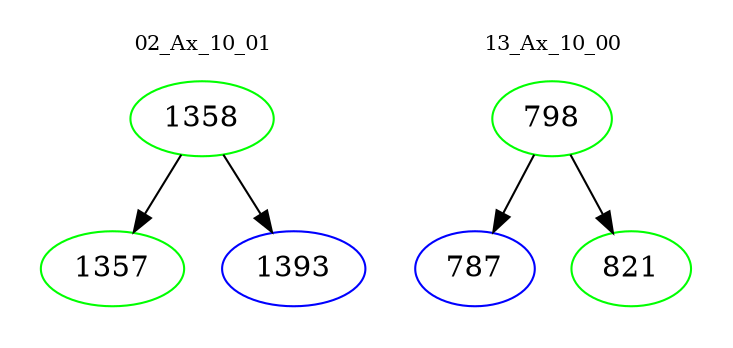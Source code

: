 digraph{
subgraph cluster_0 {
color = white
label = "02_Ax_10_01";
fontsize=10;
T0_1358 [label="1358", color="green"]
T0_1358 -> T0_1357 [color="black"]
T0_1357 [label="1357", color="green"]
T0_1358 -> T0_1393 [color="black"]
T0_1393 [label="1393", color="blue"]
}
subgraph cluster_1 {
color = white
label = "13_Ax_10_00";
fontsize=10;
T1_798 [label="798", color="green"]
T1_798 -> T1_787 [color="black"]
T1_787 [label="787", color="blue"]
T1_798 -> T1_821 [color="black"]
T1_821 [label="821", color="green"]
}
}
